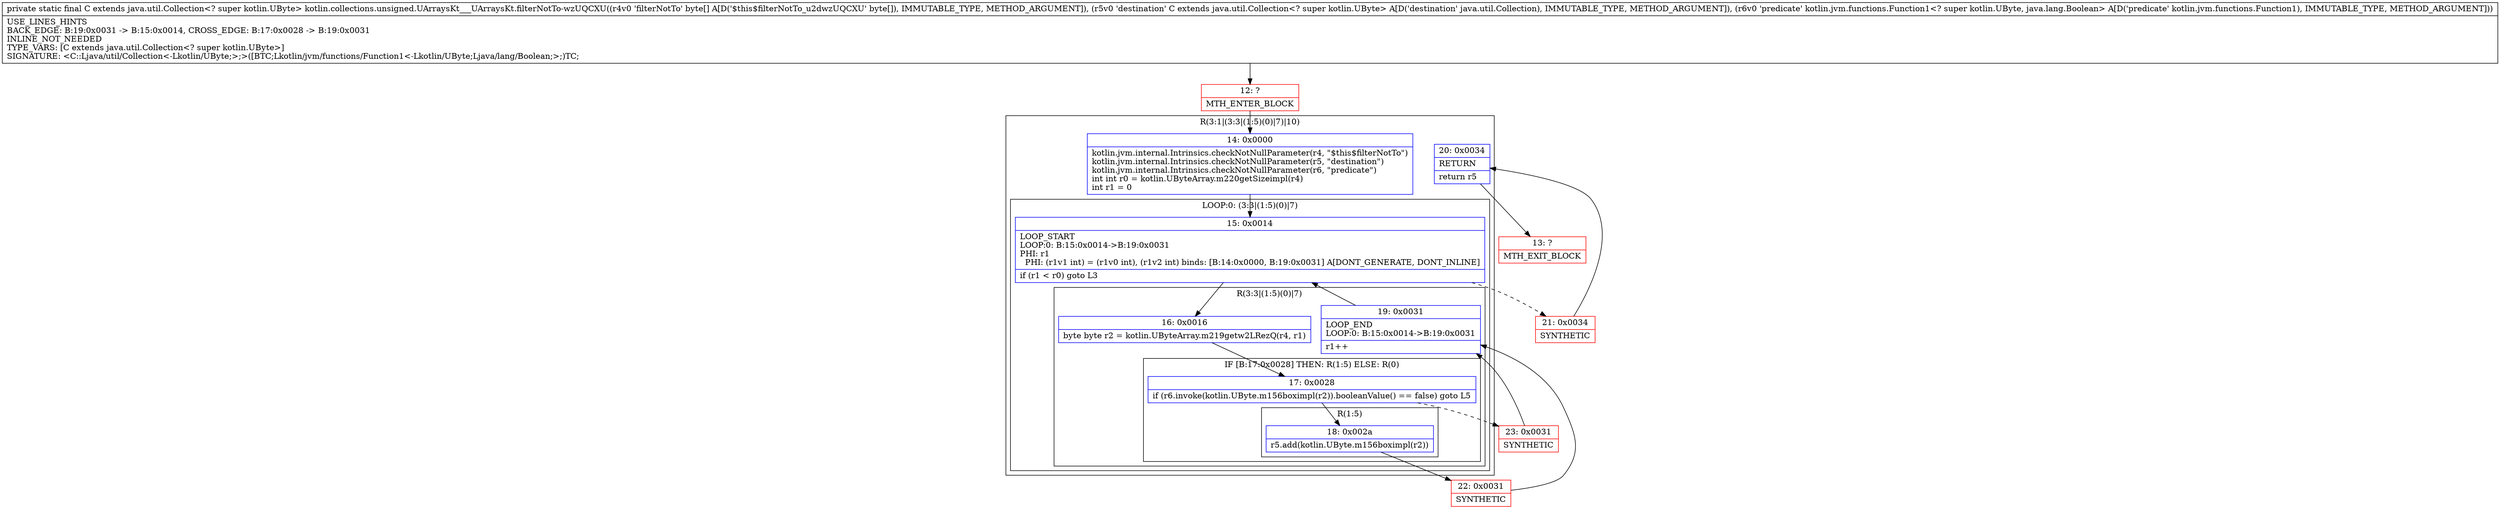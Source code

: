 digraph "CFG forkotlin.collections.unsigned.UArraysKt___UArraysKt.filterNotTo\-wzUQCXU([BLjava\/util\/Collection;Lkotlin\/jvm\/functions\/Function1;)Ljava\/util\/Collection;" {
subgraph cluster_Region_510865286 {
label = "R(3:1|(3:3|(1:5)(0)|7)|10)";
node [shape=record,color=blue];
Node_14 [shape=record,label="{14\:\ 0x0000|kotlin.jvm.internal.Intrinsics.checkNotNullParameter(r4, \"$this$filterNotTo\")\lkotlin.jvm.internal.Intrinsics.checkNotNullParameter(r5, \"destination\")\lkotlin.jvm.internal.Intrinsics.checkNotNullParameter(r6, \"predicate\")\lint int r0 = kotlin.UByteArray.m220getSizeimpl(r4)\lint r1 = 0\l}"];
subgraph cluster_LoopRegion_1750239130 {
label = "LOOP:0: (3:3|(1:5)(0)|7)";
node [shape=record,color=blue];
Node_15 [shape=record,label="{15\:\ 0x0014|LOOP_START\lLOOP:0: B:15:0x0014\-\>B:19:0x0031\lPHI: r1 \l  PHI: (r1v1 int) = (r1v0 int), (r1v2 int) binds: [B:14:0x0000, B:19:0x0031] A[DONT_GENERATE, DONT_INLINE]\l|if (r1 \< r0) goto L3\l}"];
subgraph cluster_Region_59308043 {
label = "R(3:3|(1:5)(0)|7)";
node [shape=record,color=blue];
Node_16 [shape=record,label="{16\:\ 0x0016|byte byte r2 = kotlin.UByteArray.m219getw2LRezQ(r4, r1)\l}"];
subgraph cluster_IfRegion_1089735232 {
label = "IF [B:17:0x0028] THEN: R(1:5) ELSE: R(0)";
node [shape=record,color=blue];
Node_17 [shape=record,label="{17\:\ 0x0028|if (r6.invoke(kotlin.UByte.m156boximpl(r2)).booleanValue() == false) goto L5\l}"];
subgraph cluster_Region_1199313607 {
label = "R(1:5)";
node [shape=record,color=blue];
Node_18 [shape=record,label="{18\:\ 0x002a|r5.add(kotlin.UByte.m156boximpl(r2))\l}"];
}
subgraph cluster_Region_1507457500 {
label = "R(0)";
node [shape=record,color=blue];
}
}
Node_19 [shape=record,label="{19\:\ 0x0031|LOOP_END\lLOOP:0: B:15:0x0014\-\>B:19:0x0031\l|r1++\l}"];
}
}
Node_20 [shape=record,label="{20\:\ 0x0034|RETURN\l|return r5\l}"];
}
Node_12 [shape=record,color=red,label="{12\:\ ?|MTH_ENTER_BLOCK\l}"];
Node_22 [shape=record,color=red,label="{22\:\ 0x0031|SYNTHETIC\l}"];
Node_23 [shape=record,color=red,label="{23\:\ 0x0031|SYNTHETIC\l}"];
Node_21 [shape=record,color=red,label="{21\:\ 0x0034|SYNTHETIC\l}"];
Node_13 [shape=record,color=red,label="{13\:\ ?|MTH_EXIT_BLOCK\l}"];
MethodNode[shape=record,label="{private static final C extends java.util.Collection\<? super kotlin.UByte\> kotlin.collections.unsigned.UArraysKt___UArraysKt.filterNotTo\-wzUQCXU((r4v0 'filterNotTo' byte[] A[D('$this$filterNotTo_u2dwzUQCXU' byte[]), IMMUTABLE_TYPE, METHOD_ARGUMENT]), (r5v0 'destination' C extends java.util.Collection\<? super kotlin.UByte\> A[D('destination' java.util.Collection), IMMUTABLE_TYPE, METHOD_ARGUMENT]), (r6v0 'predicate' kotlin.jvm.functions.Function1\<? super kotlin.UByte, java.lang.Boolean\> A[D('predicate' kotlin.jvm.functions.Function1), IMMUTABLE_TYPE, METHOD_ARGUMENT]))  | USE_LINES_HINTS\lBACK_EDGE: B:19:0x0031 \-\> B:15:0x0014, CROSS_EDGE: B:17:0x0028 \-\> B:19:0x0031\lINLINE_NOT_NEEDED\lTYPE_VARS: [C extends java.util.Collection\<? super kotlin.UByte\>]\lSIGNATURE: \<C::Ljava\/util\/Collection\<\-Lkotlin\/UByte;\>;\>([BTC;Lkotlin\/jvm\/functions\/Function1\<\-Lkotlin\/UByte;Ljava\/lang\/Boolean;\>;)TC;\l}"];
MethodNode -> Node_12;Node_14 -> Node_15;
Node_15 -> Node_16;
Node_15 -> Node_21[style=dashed];
Node_16 -> Node_17;
Node_17 -> Node_18;
Node_17 -> Node_23[style=dashed];
Node_18 -> Node_22;
Node_19 -> Node_15;
Node_20 -> Node_13;
Node_12 -> Node_14;
Node_22 -> Node_19;
Node_23 -> Node_19;
Node_21 -> Node_20;
}


